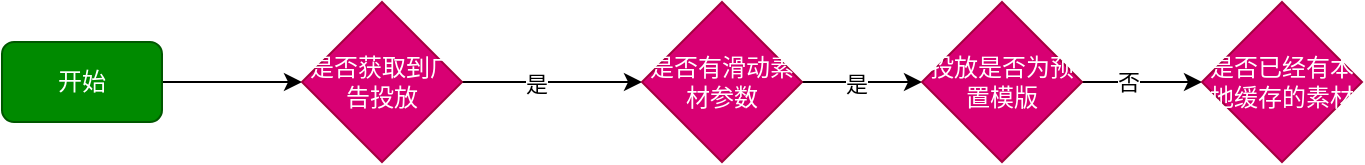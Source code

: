 <mxfile version="22.1.9" type="github">
  <diagram name="第 1 页" id="u5FFTVi0Q0gGzKXf6nqO">
    <mxGraphModel dx="719" dy="401" grid="1" gridSize="10" guides="1" tooltips="1" connect="1" arrows="1" fold="1" page="1" pageScale="1" pageWidth="827" pageHeight="1169" math="0" shadow="0">
      <root>
        <mxCell id="0" />
        <mxCell id="1" parent="0" />
        <mxCell id="JLIOH4QTxJKtmaAszeLq-3" value="" style="edgeStyle=orthogonalEdgeStyle;rounded=0;orthogonalLoop=1;jettySize=auto;html=1;" edge="1" parent="1" source="JLIOH4QTxJKtmaAszeLq-1" target="JLIOH4QTxJKtmaAszeLq-2">
          <mxGeometry relative="1" as="geometry" />
        </mxCell>
        <mxCell id="JLIOH4QTxJKtmaAszeLq-1" value="开始" style="rounded=1;whiteSpace=wrap;html=1;fillColor=#008a00;fontColor=#ffffff;strokeColor=#005700;" vertex="1" parent="1">
          <mxGeometry x="80" y="250" width="80" height="40" as="geometry" />
        </mxCell>
        <mxCell id="JLIOH4QTxJKtmaAszeLq-5" value="" style="edgeStyle=orthogonalEdgeStyle;rounded=0;orthogonalLoop=1;jettySize=auto;html=1;" edge="1" parent="1" source="JLIOH4QTxJKtmaAszeLq-2" target="JLIOH4QTxJKtmaAszeLq-4">
          <mxGeometry relative="1" as="geometry" />
        </mxCell>
        <mxCell id="JLIOH4QTxJKtmaAszeLq-8" value="是" style="edgeLabel;html=1;align=center;verticalAlign=middle;resizable=0;points=[];" vertex="1" connectable="0" parent="JLIOH4QTxJKtmaAszeLq-5">
          <mxGeometry x="-0.187" y="-1" relative="1" as="geometry">
            <mxPoint as="offset" />
          </mxGeometry>
        </mxCell>
        <mxCell id="JLIOH4QTxJKtmaAszeLq-2" value="是否获取到广告投放" style="rhombus;whiteSpace=wrap;html=1;rounded=0;fillColor=#d80073;fontColor=#ffffff;strokeColor=#A50040;" vertex="1" parent="1">
          <mxGeometry x="230" y="230" width="80" height="80" as="geometry" />
        </mxCell>
        <mxCell id="JLIOH4QTxJKtmaAszeLq-7" value="" style="edgeStyle=orthogonalEdgeStyle;rounded=0;orthogonalLoop=1;jettySize=auto;html=1;" edge="1" parent="1" source="JLIOH4QTxJKtmaAszeLq-4" target="JLIOH4QTxJKtmaAszeLq-6">
          <mxGeometry relative="1" as="geometry" />
        </mxCell>
        <mxCell id="JLIOH4QTxJKtmaAszeLq-9" value="是" style="edgeLabel;html=1;align=center;verticalAlign=middle;resizable=0;points=[];" vertex="1" connectable="0" parent="JLIOH4QTxJKtmaAszeLq-7">
          <mxGeometry x="-0.113" y="-1" relative="1" as="geometry">
            <mxPoint as="offset" />
          </mxGeometry>
        </mxCell>
        <mxCell id="JLIOH4QTxJKtmaAszeLq-4" value="是否有滑动素材参数" style="rhombus;whiteSpace=wrap;html=1;rounded=0;fillColor=#d80073;fontColor=#ffffff;strokeColor=#A50040;" vertex="1" parent="1">
          <mxGeometry x="400" y="230" width="80" height="80" as="geometry" />
        </mxCell>
        <mxCell id="JLIOH4QTxJKtmaAszeLq-11" value="" style="edgeStyle=orthogonalEdgeStyle;rounded=0;orthogonalLoop=1;jettySize=auto;html=1;" edge="1" parent="1" source="JLIOH4QTxJKtmaAszeLq-6" target="JLIOH4QTxJKtmaAszeLq-10">
          <mxGeometry relative="1" as="geometry" />
        </mxCell>
        <mxCell id="JLIOH4QTxJKtmaAszeLq-12" value="否" style="edgeLabel;html=1;align=center;verticalAlign=middle;resizable=0;points=[];" vertex="1" connectable="0" parent="JLIOH4QTxJKtmaAszeLq-11">
          <mxGeometry x="-0.247" relative="1" as="geometry">
            <mxPoint as="offset" />
          </mxGeometry>
        </mxCell>
        <mxCell id="JLIOH4QTxJKtmaAszeLq-6" value="投放是否为预置模版" style="rhombus;whiteSpace=wrap;html=1;rounded=0;fillColor=#d80073;fontColor=#ffffff;strokeColor=#A50040;" vertex="1" parent="1">
          <mxGeometry x="540" y="230" width="80" height="80" as="geometry" />
        </mxCell>
        <mxCell id="JLIOH4QTxJKtmaAszeLq-10" value="是否已经有本地缓存的素材" style="rhombus;whiteSpace=wrap;html=1;rounded=0;fillColor=#d80073;fontColor=#ffffff;strokeColor=#A50040;" vertex="1" parent="1">
          <mxGeometry x="680" y="230" width="80" height="80" as="geometry" />
        </mxCell>
      </root>
    </mxGraphModel>
  </diagram>
</mxfile>
